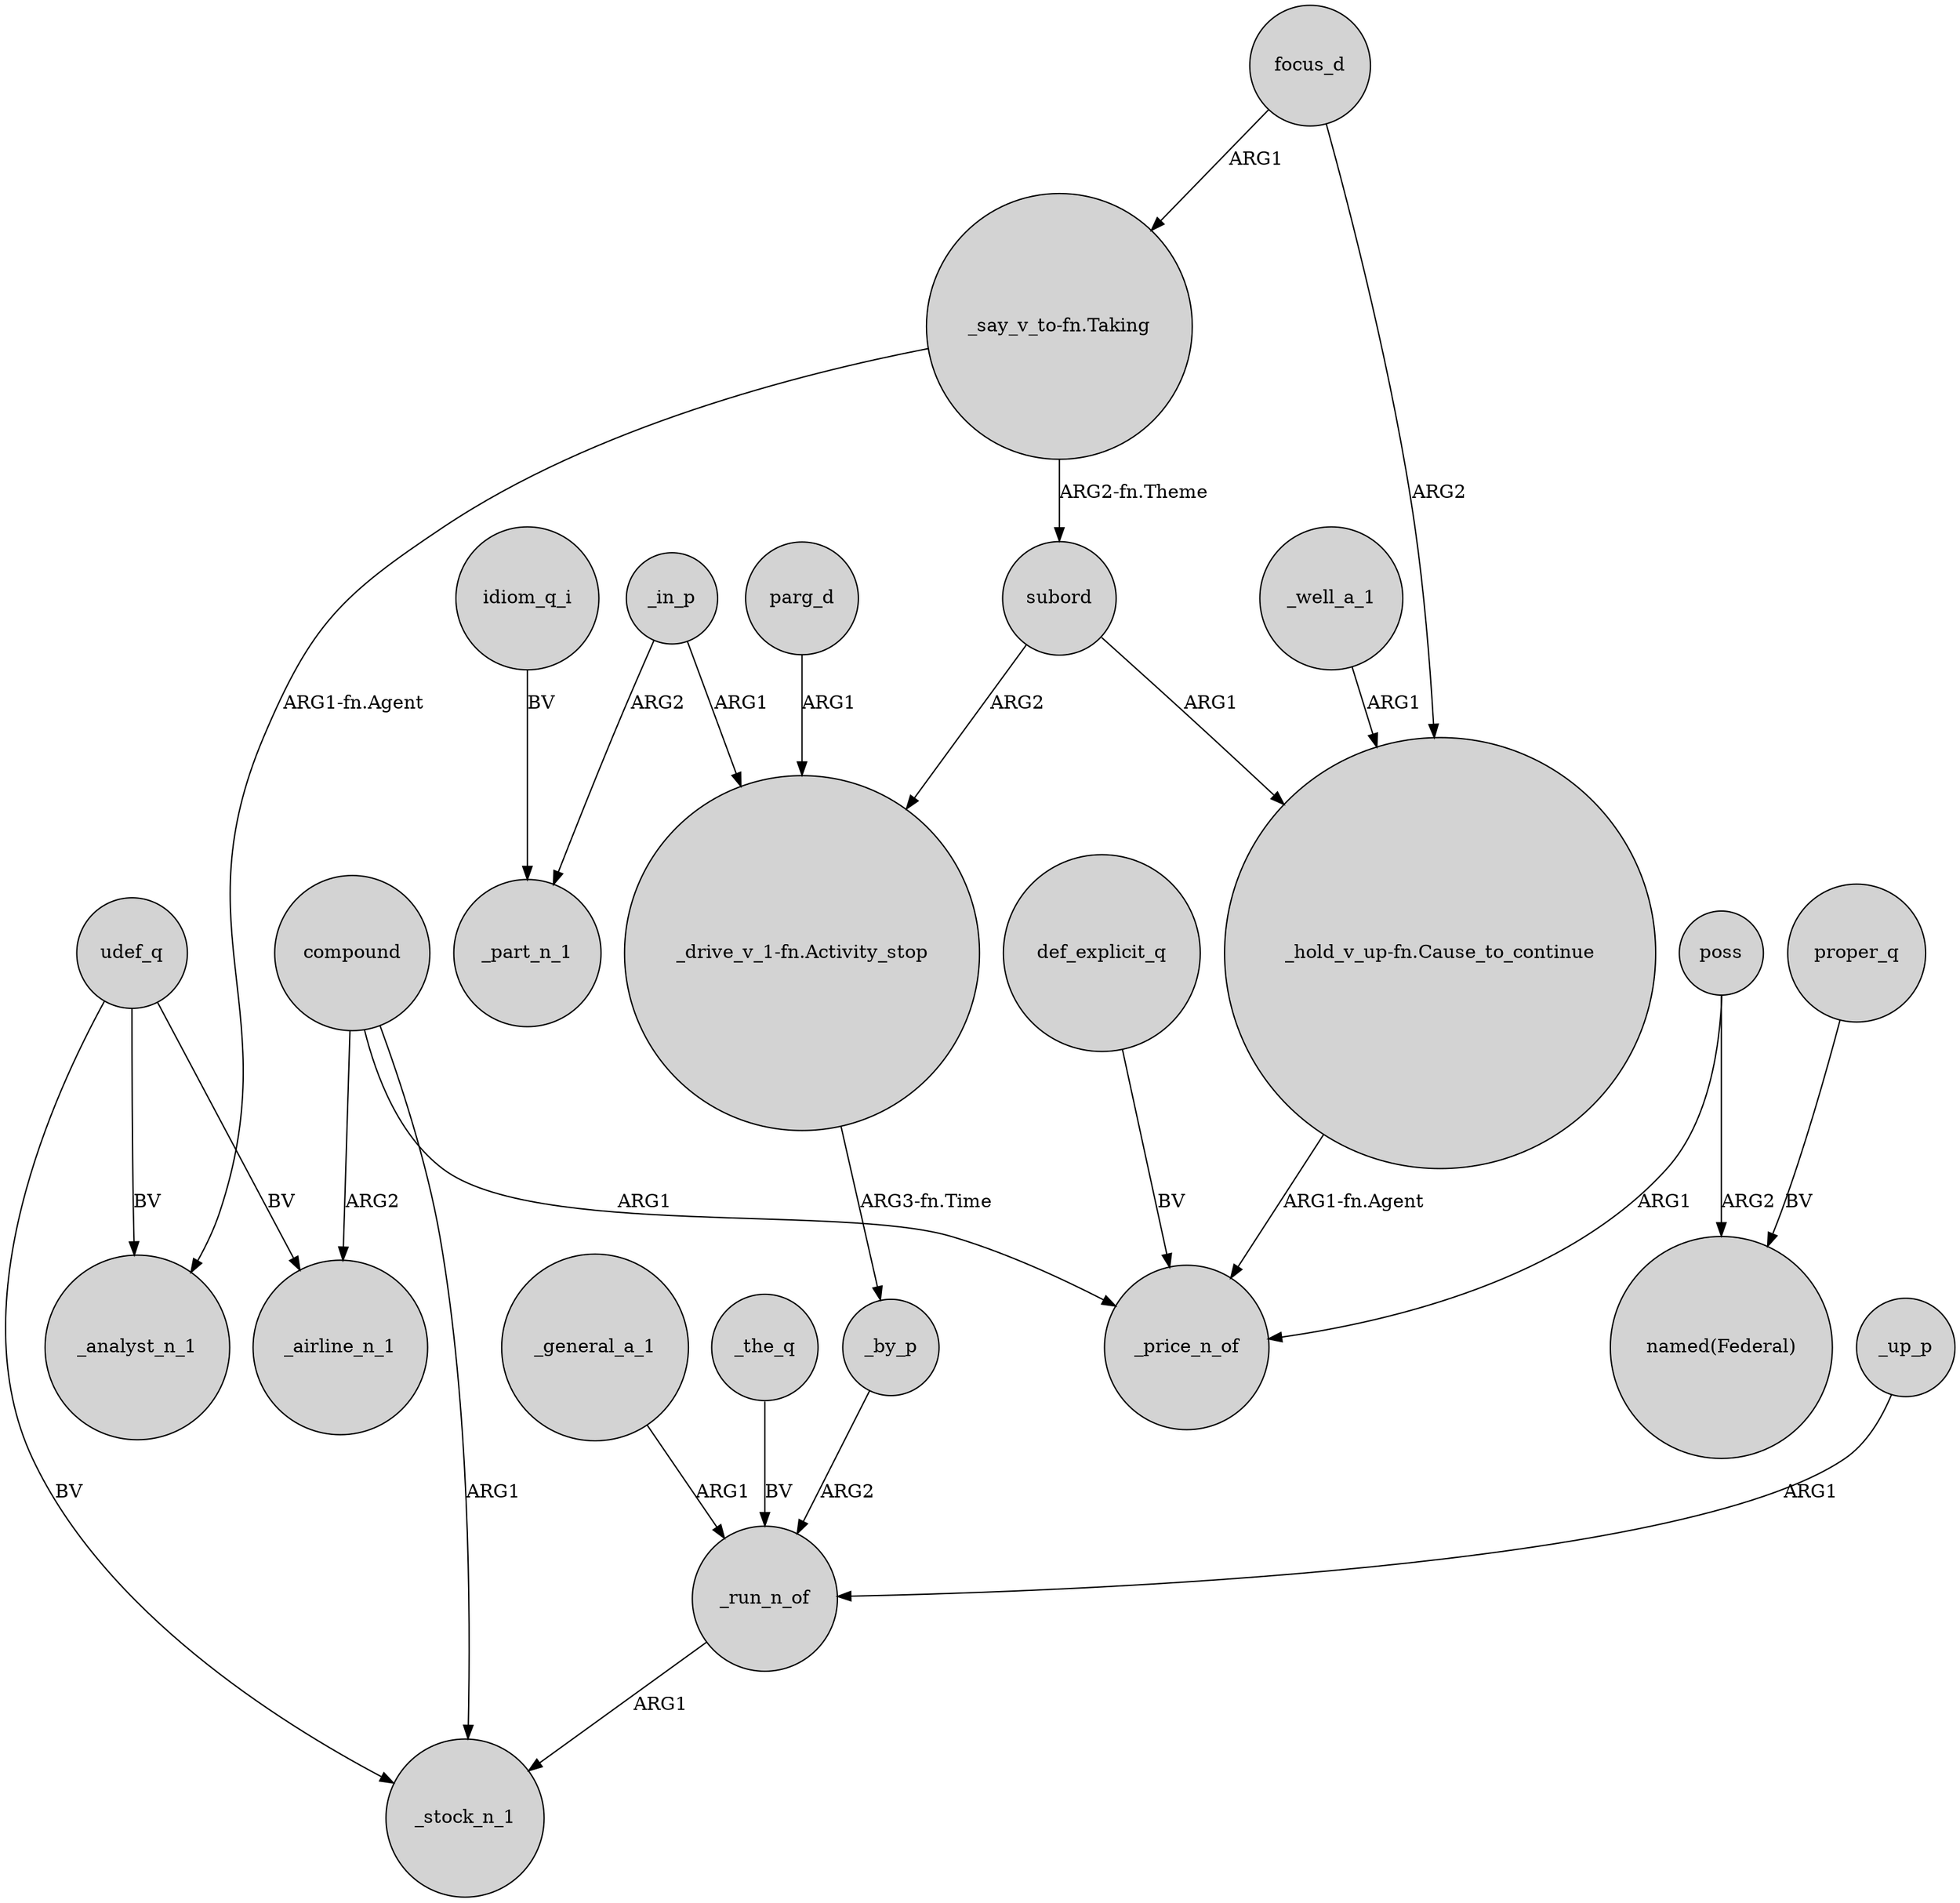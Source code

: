 digraph {
	node [shape=circle style=filled]
	focus_d -> "_say_v_to-fn.Taking" [label=ARG1]
	udef_q -> _analyst_n_1 [label=BV]
	"_say_v_to-fn.Taking" -> subord [label="ARG2-fn.Theme"]
	_by_p -> _run_n_of [label=ARG2]
	subord -> "_hold_v_up-fn.Cause_to_continue" [label=ARG1]
	_general_a_1 -> _run_n_of [label=ARG1]
	_the_q -> _run_n_of [label=BV]
	udef_q -> _airline_n_1 [label=BV]
	proper_q -> "named(Federal)" [label=BV]
	compound -> _stock_n_1 [label=ARG1]
	subord -> "_drive_v_1-fn.Activity_stop" [label=ARG2]
	focus_d -> "_hold_v_up-fn.Cause_to_continue" [label=ARG2]
	poss -> _price_n_of [label=ARG1]
	udef_q -> _stock_n_1 [label=BV]
	compound -> _airline_n_1 [label=ARG2]
	"_say_v_to-fn.Taking" -> _analyst_n_1 [label="ARG1-fn.Agent"]
	_in_p -> _part_n_1 [label=ARG2]
	_up_p -> _run_n_of [label=ARG1]
	poss -> "named(Federal)" [label=ARG2]
	_well_a_1 -> "_hold_v_up-fn.Cause_to_continue" [label=ARG1]
	_in_p -> "_drive_v_1-fn.Activity_stop" [label=ARG1]
	"_hold_v_up-fn.Cause_to_continue" -> _price_n_of [label="ARG1-fn.Agent"]
	idiom_q_i -> _part_n_1 [label=BV]
	_run_n_of -> _stock_n_1 [label=ARG1]
	parg_d -> "_drive_v_1-fn.Activity_stop" [label=ARG1]
	compound -> _price_n_of [label=ARG1]
	"_drive_v_1-fn.Activity_stop" -> _by_p [label="ARG3-fn.Time"]
	def_explicit_q -> _price_n_of [label=BV]
}
